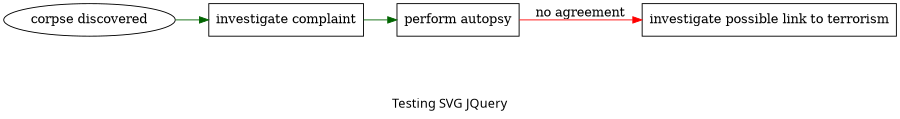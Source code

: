 digraph "unix" {
	graph [	fontname = "Didot",
		label = "\n\n\n\nTesting SVG JQuery",
		size = "6,6"
		rankdir="LR"];
	node [	shape = rectangle, color=black, fontcolor=black];
	edge [color=darkgreen];
	evCorpse [shape=ellipse, id="evCorpse", label="corpse discovered", toplabel="Neighbor", URL="javascript:alert(\N)"] ;
	tkInvestigate [label="investigate complaint", id="tkInvestigate", toplabel="Morristown Police", URL="http://www.google.com/search?q=investigate+complaint"] ;
	tkAutopsy [label="perform autopsy", toplabel="Morris County Medical Examiner", URL="http://www.google.com/search?q=perform+autopsy"] ;
	tkInvTerrLink [label="investigate possible link to terrorism", toplabel="NJ Office of Counter-terrorism"] ;
	evCorpse -> tkInvestigate ;
	tkInvestigate -> tkAutopsy ;
	tkAutopsy -> tkInvTerrLink [color=red, label="no agreement"] ;

}
